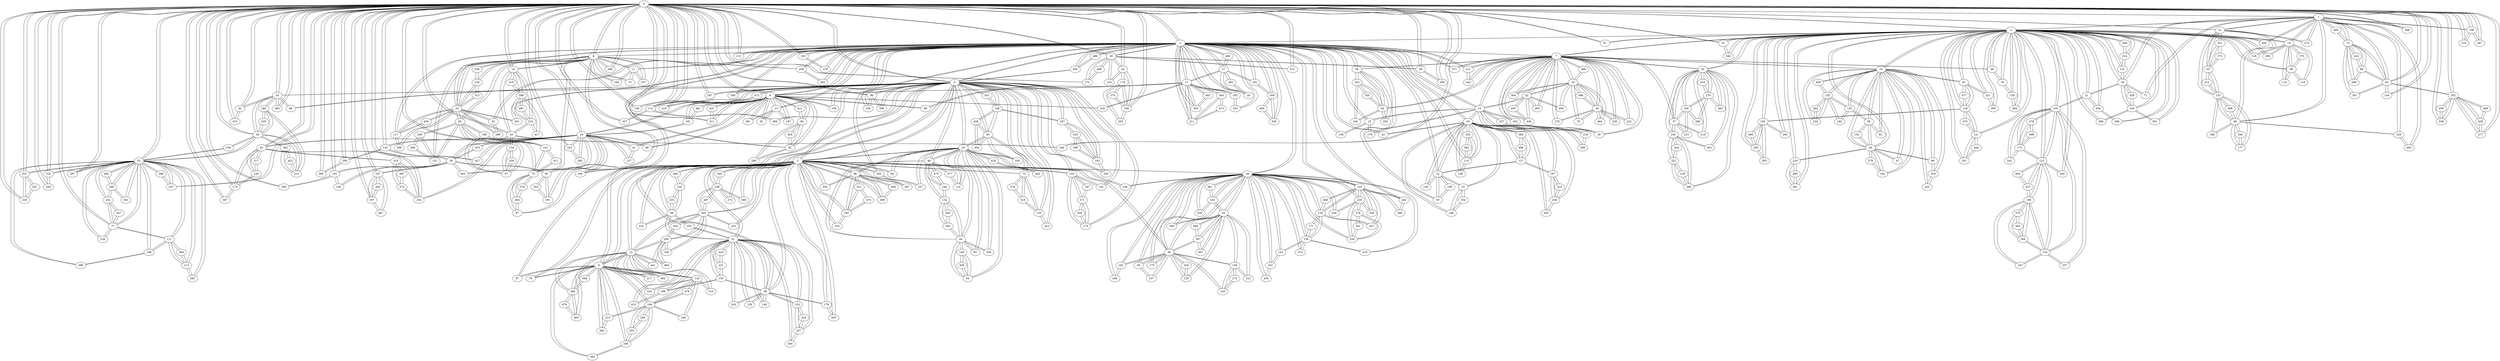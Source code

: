 graph G {
    "0" [label="0"];
    "1" [label="1"];
    "2" [label="2"];
    "3" [label="3"];
    "4" [label="4"];
    "5" [label="5"];
    "6" [label="6"];
    "7" [label="7"];
    "8" [label="8"];
    "9" [label="9"];
    "10" [label="10"];
    "11" [label="11"];
    "12" [label="12"];
    "13" [label="13"];
    "14" [label="14"];
    "15" [label="15"];
    "16" [label="16"];
    "17" [label="17"];
    "18" [label="18"];
    "19" [label="19"];
    "20" [label="20"];
    "21" [label="21"];
    "22" [label="22"];
    "23" [label="23"];
    "24" [label="24"];
    "25" [label="25"];
    "26" [label="26"];
    "27" [label="27"];
    "28" [label="28"];
    "29" [label="29"];
    "30" [label="30"];
    "31" [label="31"];
    "32" [label="32"];
    "33" [label="33"];
    "34" [label="34"];
    "35" [label="35"];
    "36" [label="36"];
    "37" [label="37"];
    "38" [label="38"];
    "39" [label="39"];
    "40" [label="40"];
    "41" [label="41"];
    "42" [label="42"];
    "43" [label="43"];
    "44" [label="44"];
    "45" [label="45"];
    "46" [label="46"];
    "47" [label="47"];
    "48" [label="48"];
    "49" [label="49"];
    "50" [label="50"];
    "51" [label="51"];
    "52" [label="52"];
    "53" [label="53"];
    "54" [label="54"];
    "55" [label="55"];
    "56" [label="56"];
    "57" [label="57"];
    "58" [label="58"];
    "59" [label="59"];
    "60" [label="60"];
    "61" [label="61"];
    "62" [label="62"];
    "63" [label="63"];
    "64" [label="64"];
    "65" [label="65"];
    "66" [label="66"];
    "67" [label="67"];
    "68" [label="68"];
    "69" [label="69"];
    "70" [label="70"];
    "71" [label="71"];
    "72" [label="72"];
    "73" [label="73"];
    "74" [label="74"];
    "75" [label="75"];
    "76" [label="76"];
    "77" [label="77"];
    "78" [label="78"];
    "79" [label="79"];
    "80" [label="80"];
    "81" [label="81"];
    "82" [label="82"];
    "83" [label="83"];
    "84" [label="84"];
    "85" [label="85"];
    "86" [label="86"];
    "87" [label="87"];
    "88" [label="88"];
    "89" [label="89"];
    "90" [label="90"];
    "91" [label="91"];
    "92" [label="92"];
    "93" [label="93"];
    "94" [label="94"];
    "95" [label="95"];
    "96" [label="96"];
    "97" [label="97"];
    "98" [label="98"];
    "99" [label="99"];
    "100" [label="100"];
    "101" [label="101"];
    "102" [label="102"];
    "103" [label="103"];
    "104" [label="104"];
    "105" [label="105"];
    "106" [label="106"];
    "107" [label="107"];
    "108" [label="108"];
    "109" [label="109"];
    "110" [label="110"];
    "111" [label="111"];
    "112" [label="112"];
    "113" [label="113"];
    "114" [label="114"];
    "115" [label="115"];
    "116" [label="116"];
    "117" [label="117"];
    "118" [label="118"];
    "119" [label="119"];
    "120" [label="120"];
    "121" [label="121"];
    "122" [label="122"];
    "123" [label="123"];
    "124" [label="124"];
    "125" [label="125"];
    "126" [label="126"];
    "127" [label="127"];
    "128" [label="128"];
    "129" [label="129"];
    "130" [label="130"];
    "131" [label="131"];
    "132" [label="132"];
    "133" [label="133"];
    "134" [label="134"];
    "135" [label="135"];
    "136" [label="136"];
    "137" [label="137"];
    "138" [label="138"];
    "139" [label="139"];
    "140" [label="140"];
    "141" [label="141"];
    "142" [label="142"];
    "143" [label="143"];
    "144" [label="144"];
    "145" [label="145"];
    "146" [label="146"];
    "147" [label="147"];
    "148" [label="148"];
    "149" [label="149"];
    "150" [label="150"];
    "151" [label="151"];
    "152" [label="152"];
    "153" [label="153"];
    "154" [label="154"];
    "155" [label="155"];
    "156" [label="156"];
    "157" [label="157"];
    "158" [label="158"];
    "159" [label="159"];
    "160" [label="160"];
    "161" [label="161"];
    "162" [label="162"];
    "163" [label="163"];
    "164" [label="164"];
    "165" [label="165"];
    "166" [label="166"];
    "167" [label="167"];
    "168" [label="168"];
    "169" [label="169"];
    "170" [label="170"];
    "171" [label="171"];
    "172" [label="172"];
    "173" [label="173"];
    "174" [label="174"];
    "175" [label="175"];
    "176" [label="176"];
    "177" [label="177"];
    "178" [label="178"];
    "179" [label="179"];
    "180" [label="180"];
    "181" [label="181"];
    "182" [label="182"];
    "183" [label="183"];
    "184" [label="184"];
    "185" [label="185"];
    "186" [label="186"];
    "187" [label="187"];
    "188" [label="188"];
    "189" [label="189"];
    "190" [label="190"];
    "191" [label="191"];
    "192" [label="192"];
    "193" [label="193"];
    "194" [label="194"];
    "195" [label="195"];
    "196" [label="196"];
    "197" [label="197"];
    "198" [label="198"];
    "199" [label="199"];
    "200" [label="200"];
    "201" [label="201"];
    "202" [label="202"];
    "203" [label="203"];
    "204" [label="204"];
    "205" [label="205"];
    "206" [label="206"];
    "207" [label="207"];
    "208" [label="208"];
    "209" [label="209"];
    "210" [label="210"];
    "211" [label="211"];
    "212" [label="212"];
    "213" [label="213"];
    "214" [label="214"];
    "215" [label="215"];
    "216" [label="216"];
    "217" [label="217"];
    "218" [label="218"];
    "219" [label="219"];
    "220" [label="220"];
    "221" [label="221"];
    "222" [label="222"];
    "223" [label="223"];
    "224" [label="224"];
    "225" [label="225"];
    "226" [label="226"];
    "227" [label="227"];
    "228" [label="228"];
    "229" [label="229"];
    "230" [label="230"];
    "231" [label="231"];
    "232" [label="232"];
    "233" [label="233"];
    "234" [label="234"];
    "235" [label="235"];
    "236" [label="236"];
    "237" [label="237"];
    "238" [label="238"];
    "239" [label="239"];
    "240" [label="240"];
    "241" [label="241"];
    "242" [label="242"];
    "243" [label="243"];
    "244" [label="244"];
    "245" [label="245"];
    "246" [label="246"];
    "247" [label="247"];
    "248" [label="248"];
    "249" [label="249"];
    "250" [label="250"];
    "251" [label="251"];
    "252" [label="252"];
    "253" [label="253"];
    "254" [label="254"];
    "255" [label="255"];
    "256" [label="256"];
    "257" [label="257"];
    "258" [label="258"];
    "259" [label="259"];
    "260" [label="260"];
    "261" [label="261"];
    "262" [label="262"];
    "263" [label="263"];
    "264" [label="264"];
    "265" [label="265"];
    "266" [label="266"];
    "267" [label="267"];
    "268" [label="268"];
    "269" [label="269"];
    "270" [label="270"];
    "271" [label="271"];
    "272" [label="272"];
    "273" [label="273"];
    "274" [label="274"];
    "275" [label="275"];
    "276" [label="276"];
    "277" [label="277"];
    "278" [label="278"];
    "279" [label="279"];
    "280" [label="280"];
    "281" [label="281"];
    "282" [label="282"];
    "283" [label="283"];
    "284" [label="284"];
    "285" [label="285"];
    "286" [label="286"];
    "287" [label="287"];
    "288" [label="288"];
    "289" [label="289"];
    "290" [label="290"];
    "291" [label="291"];
    "292" [label="292"];
    "293" [label="293"];
    "294" [label="294"];
    "295" [label="295"];
    "296" [label="296"];
    "297" [label="297"];
    "298" [label="298"];
    "299" [label="299"];
    "300" [label="300"];
    "301" [label="301"];
    "302" [label="302"];
    "303" [label="303"];
    "304" [label="304"];
    "305" [label="305"];
    "306" [label="306"];
    "307" [label="307"];
    "308" [label="308"];
    "309" [label="309"];
    "310" [label="310"];
    "311" [label="311"];
    "312" [label="312"];
    "313" [label="313"];
    "314" [label="314"];
    "315" [label="315"];
    "316" [label="316"];
    "317" [label="317"];
    "318" [label="318"];
    "319" [label="319"];
    "320" [label="320"];
    "321" [label="321"];
    "322" [label="322"];
    "323" [label="323"];
    "324" [label="324"];
    "325" [label="325"];
    "326" [label="326"];
    "327" [label="327"];
    "328" [label="328"];
    "329" [label="329"];
    "330" [label="330"];
    "331" [label="331"];
    "332" [label="332"];
    "333" [label="333"];
    "334" [label="334"];
    "335" [label="335"];
    "336" [label="336"];
    "337" [label="337"];
    "338" [label="338"];
    "339" [label="339"];
    "340" [label="340"];
    "341" [label="341"];
    "342" [label="342"];
    "343" [label="343"];
    "344" [label="344"];
    "345" [label="345"];
    "346" [label="346"];
    "347" [label="347"];
    "348" [label="348"];
    "349" [label="349"];
    "350" [label="350"];
    "351" [label="351"];
    "352" [label="352"];
    "353" [label="353"];
    "354" [label="354"];
    "355" [label="355"];
    "356" [label="356"];
    "357" [label="357"];
    "358" [label="358"];
    "359" [label="359"];
    "360" [label="360"];
    "361" [label="361"];
    "362" [label="362"];
    "363" [label="363"];
    "364" [label="364"];
    "365" [label="365"];
    "366" [label="366"];
    "367" [label="367"];
    "368" [label="368"];
    "369" [label="369"];
    "370" [label="370"];
    "371" [label="371"];
    "372" [label="372"];
    "373" [label="373"];
    "374" [label="374"];
    "375" [label="375"];
    "376" [label="376"];
    "377" [label="377"];
    "378" [label="378"];
    "379" [label="379"];
    "380" [label="380"];
    "381" [label="381"];
    "382" [label="382"];
    "383" [label="383"];
    "384" [label="384"];
    "385" [label="385"];
    "386" [label="386"];
    "387" [label="387"];
    "388" [label="388"];
    "389" [label="389"];
    "390" [label="390"];
    "391" [label="391"];
    "392" [label="392"];
    "393" [label="393"];
    "394" [label="394"];
    "395" [label="395"];
    "396" [label="396"];
    "397" [label="397"];
    "398" [label="398"];
    "399" [label="399"];
    "400" [label="400"];
    "401" [label="401"];
    "402" [label="402"];
    "403" [label="403"];
    "404" [label="404"];
    "405" [label="405"];
    "406" [label="406"];
    "407" [label="407"];
    "408" [label="408"];
    "409" [label="409"];
    "410" [label="410"];
    "411" [label="411"];
    "412" [label="412"];
    "413" [label="413"];
    "414" [label="414"];
    "415" [label="415"];
    "416" [label="416"];
    "417" [label="417"];
    "418" [label="418"];
    "419" [label="419"];
    "420" [label="420"];
    "421" [label="421"];
    "422" [label="422"];
    "423" [label="423"];
    "424" [label="424"];
    "425" [label="425"];
    "426" [label="426"];
    "427" [label="427"];
    "428" [label="428"];
    "429" [label="429"];
    "430" [label="430"];
    "431" [label="431"];
    "432" [label="432"];
    "433" [label="433"];
    "434" [label="434"];
    "435" [label="435"];
    "436" [label="436"];
    "437" [label="437"];
    "438" [label="438"];
    "439" [label="439"];
    "440" [label="440"];
    "441" [label="441"];
    "442" [label="442"];
    "443" [label="443"];
    "444" [label="444"];
    "445" [label="445"];
    "446" [label="446"];
    "447" [label="447"];
    "448" [label="448"];
    "449" [label="449"];
    "450" [label="450"];
    "451" [label="451"];
    "452" [label="452"];
    "453" [label="453"];
    "454" [label="454"];
    "455" [label="455"];
    "456" [label="456"];
    "457" [label="457"];
    "458" [label="458"];
    "459" [label="459"];
    "460" [label="460"];
    "461" [label="461"];
    "462" [label="462"];
    "463" [label="463"];
    "464" [label="464"];
    "465" [label="465"];
    "466" [label="466"];
    "467" [label="467"];
    "468" [label="468"];
    "469" [label="469"];
    "470" [label="470"];
    "471" [label="471"];
    "472" [label="472"];
    "473" [label="473"];
    "474" [label="474"];
    "475" [label="475"];
    "476" [label="476"];
    "477" [label="477"];
    "478" [label="478"];
    "479" [label="479"];
    "480" [label="480"];
    "481" [label="481"];
    "482" [label="482"];
    "483" [label="483"];
    "484" [label="484"];
    "485" [label="485"];
    "486" [label="486"];
    "487" [label="487"];
    "488" [label="488"];
    "489" [label="489"];
    "490" [label="490"];
    "491" [label="491"];
    "492" [label="492"];
    "493" [label="493"];
    "494" [label="494"];
    "495" [label="495"];
    "496" [label="496"];
    "497" [label="497"];
    "498" [label="498"];
    "499" [label="499"];
    "0" -- "1";
    "1" -- "0";
    "1" -- "2";
    "2" -- "1";
    "2" -- "0";
    "0" -- "2";
    "3" -- "0";
    "0" -- "3";
    "3" -- "2";
    "2" -- "3";
    "4" -- "3";
    "3" -- "4";
    "4" -- "0";
    "0" -- "4";
    "5" -- "4";
    "4" -- "5";
    "5" -- "3";
    "3" -- "5";
    "6" -- "0";
    "0" -- "6";
    "6" -- "3";
    "3" -- "6";
    "7" -- "3";
    "3" -- "7";
    "7" -- "2";
    "2" -- "7";
    "8" -- "0";
    "0" -- "8";
    "8" -- "3";
    "3" -- "8";
    "9" -- "4";
    "4" -- "9";
    "9" -- "5";
    "5" -- "9";
    "10" -- "7";
    "7" -- "10";
    "10" -- "3";
    "3" -- "10";
    "11" -- "8";
    "8" -- "11";
    "11" -- "3";
    "3" -- "11";
    "12" -- "5";
    "5" -- "12";
    "12" -- "9";
    "9" -- "12";
    "13" -- "3";
    "3" -- "13";
    "13" -- "6";
    "6" -- "13";
    "14" -- "8";
    "8" -- "14";
    "14" -- "0";
    "0" -- "14";
    "15" -- "10";
    "10" -- "15";
    "15" -- "3";
    "3" -- "15";
    "16" -- "10";
    "10" -- "16";
    "16" -- "3";
    "3" -- "16";
    "17" -- "6";
    "6" -- "17";
    "17" -- "3";
    "3" -- "17";
    "18" -- "1";
    "1" -- "18";
    "18" -- "2";
    "2" -- "18";
    "19" -- "7";
    "7" -- "19";
    "19" -- "2";
    "2" -- "19";
    "20" -- "4";
    "4" -- "20";
    "20" -- "5";
    "5" -- "20";
    "21" -- "2";
    "2" -- "21";
    "21" -- "18";
    "18" -- "21";
    "22" -- "3";
    "3" -- "22";
    "22" -- "16";
    "16" -- "22";
    "23" -- "8";
    "8" -- "23";
    "23" -- "3";
    "3" -- "23";
    "24" -- "6";
    "6" -- "24";
    "24" -- "0";
    "0" -- "24";
    "25" -- "16";
    "16" -- "25";
    "25" -- "22";
    "22" -- "25";
    "26" -- "2";
    "2" -- "26";
    "26" -- "19";
    "19" -- "26";
    "27" -- "3";
    "3" -- "27";
    "27" -- "17";
    "17" -- "27";
    "28" -- "3";
    "3" -- "28";
    "28" -- "5";
    "5" -- "28";
    "29" -- "27";
    "27" -- "29";
    "29" -- "3";
    "3" -- "29";
    "30" -- "0";
    "0" -- "30";
    "30" -- "3";
    "3" -- "30";
    "31" -- "0";
    "0" -- "31";
    "31" -- "1";
    "1" -- "31";
    "32" -- "10";
    "10" -- "32";
    "32" -- "7";
    "7" -- "32";
    "33" -- "7";
    "7" -- "33";
    "33" -- "32";
    "32" -- "33";
    "34" -- "0";
    "0" -- "34";
    "34" -- "4";
    "4" -- "34";
    "35" -- "2";
    "2" -- "35";
    "35" -- "7";
    "7" -- "35";
    "36" -- "0";
    "0" -- "36";
    "36" -- "24";
    "24" -- "36";
    "37" -- "7";
    "7" -- "37";
    "37" -- "35";
    "35" -- "37";
    "38" -- "5";
    "5" -- "38";
    "38" -- "4";
    "4" -- "38";
    "39" -- "7";
    "7" -- "39";
    "39" -- "10";
    "10" -- "39";
    "40" -- "0";
    "0" -- "40";
    "40" -- "34";
    "34" -- "40";
    "41" -- "6";
    "6" -- "41";
    "41" -- "24";
    "24" -- "41";
    "42" -- "16";
    "16" -- "42";
    "42" -- "3";
    "3" -- "42";
    "43" -- "14";
    "14" -- "43";
    "43" -- "0";
    "0" -- "43";
    "44" -- "30";
    "30" -- "44";
    "44" -- "0";
    "0" -- "44";
    "45" -- "33";
    "33" -- "45";
    "45" -- "7";
    "7" -- "45";
    "46" -- "4";
    "4" -- "46";
    "46" -- "20";
    "20" -- "46";
    "47" -- "19";
    "19" -- "47";
    "47" -- "26";
    "26" -- "47";
    "48" -- "28";
    "28" -- "48";
    "48" -- "5";
    "5" -- "48";
    "49" -- "2";
    "2" -- "49";
    "49" -- "7";
    "7" -- "49";
    "50" -- "3";
    "3" -- "50";
    "50" -- "22";
    "22" -- "50";
    "51" -- "2";
    "2" -- "51";
    "51" -- "0";
    "0" -- "51";
    "52" -- "3";
    "3" -- "52";
    "52" -- "23";
    "23" -- "52";
    "53" -- "40";
    "40" -- "53";
    "53" -- "0";
    "0" -- "53";
    "54" -- "48";
    "48" -- "54";
    "54" -- "28";
    "28" -- "54";
    "55" -- "48";
    "48" -- "55";
    "55" -- "28";
    "28" -- "55";
    "56" -- "19";
    "19" -- "56";
    "56" -- "26";
    "26" -- "56";
    "57" -- "0";
    "0" -- "57";
    "57" -- "43";
    "43" -- "57";
    "58" -- "7";
    "7" -- "58";
    "58" -- "3";
    "3" -- "58";
    "59" -- "0";
    "0" -- "59";
    "59" -- "30";
    "30" -- "59";
    "60" -- "20";
    "20" -- "60";
    "60" -- "46";
    "46" -- "60";
    "61" -- "38";
    "38" -- "61";
    "61" -- "5";
    "5" -- "61";
    "62" -- "13";
    "13" -- "62";
    "62" -- "6";
    "6" -- "62";
    "63" -- "0";
    "0" -- "63";
    "63" -- "1";
    "1" -- "63";
    "64" -- "60";
    "60" -- "64";
    "64" -- "20";
    "20" -- "64";
    "65" -- "8";
    "8" -- "65";
    "65" -- "23";
    "23" -- "65";
    "66" -- "20";
    "20" -- "66";
    "66" -- "5";
    "5" -- "66";
    "67" -- "2";
    "2" -- "67";
    "67" -- "0";
    "0" -- "67";
    "68" -- "1";
    "1" -- "68";
    "68" -- "31";
    "31" -- "68";
    "69" -- "5";
    "5" -- "69";
    "69" -- "61";
    "61" -- "69";
    "70" -- "8";
    "8" -- "70";
    "70" -- "65";
    "65" -- "70";
    "71" -- "18";
    "18" -- "71";
    "71" -- "1";
    "1" -- "71";
    "72" -- "4";
    "4" -- "72";
    "72" -- "5";
    "5" -- "72";
    "73" -- "11";
    "11" -- "73";
    "73" -- "8";
    "8" -- "73";
    "74" -- "2";
    "2" -- "74";
    "74" -- "1";
    "1" -- "74";
    "75" -- "63";
    "63" -- "75";
    "75" -- "1";
    "1" -- "75";
    "76" -- "49";
    "49" -- "76";
    "76" -- "2";
    "2" -- "76";
    "77" -- "0";
    "0" -- "77";
    "77" -- "53";
    "53" -- "77";
    "78" -- "5";
    "5" -- "78";
    "78" -- "9";
    "9" -- "78";
    "79" -- "33";
    "33" -- "79";
    "79" -- "45";
    "45" -- "79";
    "80" -- "17";
    "17" -- "80";
    "80" -- "6";
    "6" -- "80";
    "81" -- "0";
    "0" -- "81";
    "81" -- "24";
    "24" -- "81";
    "82" -- "6";
    "6" -- "82";
    "82" -- "0";
    "0" -- "82";
    "83" -- "20";
    "20" -- "83";
    "83" -- "60";
    "60" -- "83";
    "84" -- "58";
    "58" -- "84";
    "84" -- "7";
    "7" -- "84";
    "85" -- "20";
    "20" -- "85";
    "85" -- "4";
    "4" -- "85";
    "86" -- "26";
    "26" -- "86";
    "86" -- "19";
    "19" -- "86";
    "87" -- "9";
    "9" -- "87";
    "87" -- "4";
    "4" -- "87";
    "88" -- "74";
    "74" -- "88";
    "88" -- "2";
    "2" -- "88";
    "89" -- "4";
    "4" -- "89";
    "89" -- "34";
    "34" -- "89";
    "90" -- "4";
    "4" -- "90";
    "90" -- "0";
    "0" -- "90";
    "91" -- "2";
    "2" -- "91";
    "91" -- "19";
    "19" -- "91";
    "92" -- "34";
    "34" -- "92";
    "92" -- "0";
    "0" -- "92";
    "93" -- "56";
    "56" -- "93";
    "93" -- "19";
    "19" -- "93";
    "94" -- "82";
    "82" -- "94";
    "94" -- "6";
    "6" -- "94";
    "95" -- "36";
    "36" -- "95";
    "95" -- "24";
    "24" -- "95";
    "96" -- "20";
    "20" -- "96";
    "96" -- "5";
    "5" -- "96";
    "97" -- "8";
    "8" -- "97";
    "97" -- "70";
    "70" -- "97";
    "98" -- "75";
    "75" -- "98";
    "98" -- "63";
    "63" -- "98";
    "99" -- "24";
    "24" -- "99";
    "99" -- "6";
    "6" -- "99";
    "100" -- "5";
    "5" -- "100";
    "100" -- "69";
    "69" -- "100";
    "101" -- "36";
    "36" -- "101";
    "101" -- "0";
    "0" -- "101";
    "102" -- "26";
    "26" -- "102";
    "102" -- "56";
    "56" -- "102";
    "103" -- "5";
    "5" -- "103";
    "103" -- "4";
    "4" -- "103";
    "104" -- "36";
    "36" -- "104";
    "104" -- "101";
    "101" -- "104";
    "105" -- "2";
    "2" -- "105";
    "105" -- "21";
    "21" -- "105";
    "106" -- "28";
    "28" -- "106";
    "106" -- "5";
    "5" -- "106";
    "107" -- "48";
    "48" -- "107";
    "107" -- "55";
    "55" -- "107";
    "108" -- "6";
    "6" -- "108";
    "108" -- "3";
    "3" -- "108";
    "109" -- "4";
    "4" -- "109";
    "109" -- "90";
    "90" -- "109";
    "110" -- "16";
    "16" -- "110";
    "110" -- "3";
    "3" -- "110";
    "111" -- "53";
    "53" -- "111";
    "111" -- "77";
    "77" -- "111";
    "112" -- "0";
    "0" -- "112";
    "112" -- "4";
    "4" -- "112";
    "113" -- "53";
    "53" -- "113";
    "113" -- "111";
    "111" -- "113";
    "114" -- "74";
    "74" -- "114";
    "114" -- "88";
    "88" -- "114";
    "115" -- "0";
    "0" -- "115";
    "115" -- "3";
    "3" -- "115";
    "116" -- "46";
    "46" -- "116";
    "116" -- "20";
    "20" -- "116";
    "117" -- "3";
    "3" -- "117";
    "117" -- "23";
    "23" -- "117";
    "118" -- "91";
    "91" -- "118";
    "118" -- "2";
    "2" -- "118";
    "119" -- "74";
    "74" -- "119";
    "119" -- "88";
    "88" -- "119";
    "120" -- "8";
    "8" -- "120";
    "120" -- "23";
    "23" -- "120";
    "121" -- "2";
    "2" -- "121";
    "121" -- "118";
    "118" -- "121";
    "122" -- "2";
    "2" -- "122";
    "122" -- "105";
    "105" -- "122";
    "123" -- "3";
    "3" -- "123";
    "123" -- "28";
    "28" -- "123";
    "124" -- "44";
    "44" -- "124";
    "124" -- "30";
    "30" -- "124";
    "125" -- "12";
    "12" -- "125";
    "125" -- "9";
    "9" -- "125";
    "126" -- "28";
    "28" -- "126";
    "126" -- "123";
    "123" -- "126";
    "127" -- "16";
    "16" -- "127";
    "127" -- "22";
    "22" -- "127";
    "128" -- "61";
    "61" -- "128";
    "128" -- "38";
    "38" -- "128";
    "129" -- "54";
    "54" -- "129";
    "129" -- "48";
    "48" -- "129";
    "130" -- "72";
    "72" -- "130";
    "130" -- "4";
    "4" -- "130";
    "131" -- "18";
    "18" -- "131";
    "131" -- "2";
    "2" -- "131";
    "132" -- "19";
    "19" -- "132";
    "132" -- "56";
    "56" -- "132";
    "133" -- "31";
    "31" -- "133";
    "133" -- "68";
    "68" -- "133";
    "134" -- "46";
    "46" -- "134";
    "134" -- "60";
    "60" -- "134";
    "135" -- "19";
    "19" -- "135";
    "135" -- "132";
    "132" -- "135";
    "136" -- "126";
    "126" -- "136";
    "136" -- "28";
    "28" -- "136";
    "137" -- "24";
    "24" -- "137";
    "137" -- "41";
    "41" -- "137";
    "138" -- "15";
    "15" -- "138";
    "138" -- "3";
    "3" -- "138";
    "139" -- "48";
    "48" -- "139";
    "139" -- "54";
    "54" -- "139";
    "140" -- "60";
    "60" -- "140";
    "140" -- "64";
    "64" -- "140";
    "141" -- "24";
    "24" -- "141";
    "141" -- "0";
    "0" -- "141";
    "142" -- "4";
    "4" -- "142";
    "142" -- "103";
    "103" -- "142";
    "143" -- "136";
    "136" -- "143";
    "143" -- "28";
    "28" -- "143";
    "144" -- "0";
    "0" -- "144";
    "144" -- "63";
    "63" -- "144";
    "145" -- "139";
    "139" -- "145";
    "145" -- "48";
    "48" -- "145";
    "146" -- "85";
    "85" -- "146";
    "146" -- "4";
    "4" -- "146";
    "147" -- "31";
    "31" -- "147";
    "147" -- "133";
    "133" -- "147";
    "148" -- "61";
    "61" -- "148";
    "148" -- "38";
    "38" -- "148";
    "149" -- "22";
    "22" -- "149";
    "149" -- "16";
    "16" -- "149";
    "150" -- "37";
    "37" -- "150";
    "150" -- "35";
    "35" -- "150";
    "151" -- "8";
    "8" -- "151";
    "151" -- "65";
    "65" -- "151";
    "152" -- "122";
    "122" -- "152";
    "152" -- "105";
    "105" -- "152";
    "153" -- "38";
    "38" -- "153";
    "153" -- "61";
    "61" -- "153";
    "154" -- "57";
    "57" -- "154";
    "154" -- "43";
    "43" -- "154";
    "155" -- "61";
    "61" -- "155";
    "155" -- "38";
    "38" -- "155";
    "156" -- "0";
    "0" -- "156";
    "156" -- "6";
    "6" -- "156";
    "157" -- "8";
    "8" -- "157";
    "157" -- "11";
    "11" -- "157";
    "158" -- "16";
    "16" -- "158";
    "158" -- "110";
    "110" -- "158";
    "159" -- "2";
    "2" -- "159";
    "159" -- "76";
    "76" -- "159";
    "160" -- "43";
    "43" -- "160";
    "160" -- "0";
    "0" -- "160";
    "161" -- "70";
    "70" -- "161";
    "161" -- "65";
    "65" -- "161";
    "162" -- "48";
    "48" -- "162";
    "162" -- "28";
    "28" -- "162";
    "163" -- "9";
    "9" -- "163";
    "163" -- "125";
    "125" -- "163";
    "164" -- "11";
    "11" -- "164";
    "164" -- "8";
    "8" -- "164";
    "165" -- "118";
    "118" -- "165";
    "165" -- "2";
    "2" -- "165";
    "166" -- "125";
    "125" -- "166";
    "166" -- "9";
    "9" -- "166";
    "167" -- "146";
    "146" -- "167";
    "167" -- "4";
    "4" -- "167";
    "168" -- "111";
    "111" -- "168";
    "168" -- "53";
    "53" -- "168";
    "169" -- "0";
    "0" -- "169";
    "169" -- "44";
    "44" -- "169";
    "170" -- "4";
    "4" -- "170";
    "170" -- "103";
    "103" -- "170";
    "171" -- "126";
    "126" -- "171";
    "171" -- "136";
    "136" -- "171";
    "172" -- "0";
    "0" -- "172";
    "172" -- "30";
    "30" -- "172";
    "173" -- "105";
    "105" -- "173";
    "173" -- "122";
    "122" -- "173";
    "174" -- "0";
    "0" -- "174";
    "174" -- "81";
    "81" -- "174";
    "175" -- "28";
    "28" -- "175";
    "175" -- "48";
    "48" -- "175";
    "176" -- "169";
    "169" -- "176";
    "176" -- "44";
    "44" -- "176";
    "177" -- "133";
    "133" -- "177";
    "177" -- "68";
    "68" -- "177";
    "178" -- "5";
    "5" -- "178";
    "178" -- "38";
    "38" -- "178";
    "179" -- "10";
    "10" -- "179";
    "179" -- "15";
    "15" -- "179";
    "180" -- "40";
    "40" -- "180";
    "180" -- "34";
    "34" -- "180";
    "181" -- "6";
    "6" -- "181";
    "181" -- "24";
    "24" -- "181";
    "182" -- "26";
    "26" -- "182";
    "182" -- "19";
    "19" -- "182";
    "183" -- "3";
    "3" -- "183";
    "183" -- "0";
    "0" -- "183";
    "184" -- "35";
    "35" -- "184";
    "184" -- "37";
    "37" -- "184";
    "185" -- "5";
    "5" -- "185";
    "185" -- "3";
    "3" -- "185";
    "186" -- "122";
    "122" -- "186";
    "186" -- "152";
    "152" -- "186";
    "187" -- "6";
    "6" -- "187";
    "187" -- "13";
    "13" -- "187";
    "188" -- "133";
    "133" -- "188";
    "188" -- "68";
    "68" -- "188";
    "189" -- "161";
    "161" -- "189";
    "189" -- "65";
    "65" -- "189";
    "190" -- "1";
    "1" -- "190";
    "190" -- "0";
    "0" -- "190";
    "191" -- "167";
    "167" -- "191";
    "191" -- "4";
    "4" -- "191";
    "192" -- "27";
    "27" -- "192";
    "192" -- "3";
    "3" -- "192";
    "193" -- "17";
    "17" -- "193";
    "193" -- "3";
    "3" -- "193";
    "194" -- "166";
    "166" -- "194";
    "194" -- "125";
    "125" -- "194";
    "195" -- "96";
    "96" -- "195";
    "195" -- "5";
    "5" -- "195";
    "196" -- "25";
    "25" -- "196";
    "196" -- "16";
    "16" -- "196";
    "197" -- "16";
    "16" -- "197";
    "197" -- "127";
    "127" -- "197";
    "198" -- "155";
    "155" -- "198";
    "198" -- "61";
    "61" -- "198";
    "199" -- "22";
    "22" -- "199";
    "199" -- "50";
    "50" -- "199";
    "200" -- "9";
    "9" -- "200";
    "200" -- "166";
    "166" -- "200";
    "201" -- "53";
    "53" -- "201";
    "201" -- "0";
    "0" -- "201";
    "202" -- "63";
    "63" -- "202";
    "202" -- "0";
    "0" -- "202";
    "203" -- "12";
    "12" -- "203";
    "203" -- "5";
    "5" -- "203";
    "204" -- "2";
    "2" -- "204";
    "204" -- "21";
    "21" -- "204";
    "205" -- "176";
    "176" -- "205";
    "205" -- "169";
    "169" -- "205";
    "206" -- "203";
    "203" -- "206";
    "206" -- "12";
    "12" -- "206";
    "207" -- "61";
    "61" -- "207";
    "207" -- "153";
    "153" -- "207";
    "208" -- "59";
    "59" -- "208";
    "208" -- "0";
    "0" -- "208";
    "209" -- "74";
    "74" -- "209";
    "209" -- "2";
    "2" -- "209";
    "210" -- "43";
    "43" -- "210";
    "210" -- "14";
    "14" -- "210";
    "211" -- "17";
    "17" -- "211";
    "211" -- "3";
    "3" -- "211";
    "212" -- "7";
    "7" -- "212";
    "212" -- "3";
    "3" -- "212";
    "213" -- "166";
    "166" -- "213";
    "213" -- "9";
    "9" -- "213";
    "214" -- "131";
    "131" -- "214";
    "214" -- "2";
    "2" -- "214";
    "215" -- "40";
    "40" -- "215";
    "215" -- "180";
    "180" -- "215";
    "216" -- "0";
    "0" -- "216";
    "216" -- "190";
    "190" -- "216";
    "217" -- "9";
    "9" -- "217";
    "217" -- "12";
    "12" -- "217";
    "218" -- "16";
    "16" -- "218";
    "218" -- "10";
    "10" -- "218";
    "219" -- "35";
    "35" -- "219";
    "219" -- "37";
    "37" -- "219";
    "220" -- "45";
    "45" -- "220";
    "220" -- "7";
    "7" -- "220";
    "221" -- "139";
    "139" -- "221";
    "221" -- "54";
    "54" -- "221";
    "222" -- "5";
    "5" -- "222";
    "222" -- "69";
    "69" -- "222";
    "223" -- "45";
    "45" -- "223";
    "223" -- "7";
    "7" -- "223";
    "224" -- "19";
    "19" -- "224";
    "224" -- "135";
    "135" -- "224";
    "225" -- "5";
    "5" -- "225";
    "225" -- "203";
    "203" -- "225";
    "226" -- "53";
    "53" -- "226";
    "226" -- "77";
    "77" -- "226";
    "227" -- "112";
    "112" -- "227";
    "227" -- "0";
    "0" -- "227";
    "228" -- "201";
    "201" -- "228";
    "228" -- "0";
    "0" -- "228";
    "229" -- "2";
    "2" -- "229";
    "229" -- "26";
    "26" -- "229";
    "230" -- "174";
    "174" -- "230";
    "230" -- "81";
    "81" -- "230";
    "231" -- "155";
    "155" -- "231";
    "231" -- "61";
    "61" -- "231";
    "232" -- "6";
    "6" -- "232";
    "232" -- "17";
    "17" -- "232";
    "233" -- "167";
    "167" -- "233";
    "233" -- "191";
    "191" -- "233";
    "234" -- "18";
    "18" -- "234";
    "234" -- "2";
    "2" -- "234";
    "235" -- "123";
    "123" -- "235";
    "235" -- "28";
    "28" -- "235";
    "236" -- "53";
    "53" -- "236";
    "236" -- "40";
    "40" -- "236";
    "237" -- "152";
    "152" -- "237";
    "237" -- "186";
    "186" -- "237";
    "238" -- "0";
    "0" -- "238";
    "238" -- "202";
    "202" -- "238";
    "239" -- "28";
    "28" -- "239";
    "239" -- "235";
    "235" -- "239";
    "240" -- "132";
    "132" -- "240";
    "240" -- "135";
    "135" -- "240";
    "241" -- "2";
    "2" -- "241";
    "241" -- "121";
    "121" -- "241";
    "242" -- "105";
    "105" -- "242";
    "242" -- "173";
    "173" -- "242";
    "243" -- "38";
    "38" -- "243";
    "243" -- "61";
    "61" -- "243";
    "244" -- "46";
    "46" -- "244";
    "244" -- "134";
    "134" -- "244";
    "245" -- "122";
    "122" -- "245";
    "245" -- "2";
    "2" -- "245";
    "246" -- "162";
    "162" -- "246";
    "246" -- "28";
    "28" -- "246";
    "247" -- "0";
    "0" -- "247";
    "247" -- "36";
    "36" -- "247";
    "248" -- "203";
    "203" -- "248";
    "248" -- "5";
    "5" -- "248";
    "249" -- "151";
    "151" -- "249";
    "249" -- "65";
    "65" -- "249";
    "250" -- "28";
    "28" -- "250";
    "250" -- "235";
    "235" -- "250";
    "251" -- "184";
    "184" -- "251";
    "251" -- "37";
    "37" -- "251";
    "252" -- "77";
    "77" -- "252";
    "252" -- "53";
    "53" -- "252";
    "253" -- "3";
    "3" -- "253";
    "253" -- "193";
    "193" -- "253";
    "254" -- "81";
    "81" -- "254";
    "254" -- "24";
    "24" -- "254";
    "255" -- "166";
    "166" -- "255";
    "255" -- "200";
    "200" -- "255";
    "256" -- "16";
    "16" -- "256";
    "256" -- "197";
    "197" -- "256";
    "257" -- "20";
    "20" -- "257";
    "257" -- "96";
    "96" -- "257";
    "258" -- "3";
    "3" -- "258";
    "258" -- "8";
    "8" -- "258";
    "259" -- "101";
    "101" -- "259";
    "259" -- "0";
    "0" -- "259";
    "260" -- "0";
    "0" -- "260";
    "260" -- "141";
    "141" -- "260";
    "261" -- "3";
    "3" -- "261";
    "261" -- "23";
    "23" -- "261";
    "262" -- "123";
    "123" -- "262";
    "262" -- "3";
    "3" -- "262";
    "263" -- "32";
    "32" -- "263";
    "263" -- "7";
    "7" -- "263";
    "264" -- "70";
    "70" -- "264";
    "264" -- "97";
    "97" -- "264";
    "265" -- "3";
    "3" -- "265";
    "265" -- "258";
    "258" -- "265";
    "266" -- "151";
    "151" -- "266";
    "266" -- "249";
    "249" -- "266";
    "267" -- "0";
    "0" -- "267";
    "267" -- "4";
    "4" -- "267";
    "268" -- "35";
    "35" -- "268";
    "268" -- "150";
    "150" -- "268";
    "269" -- "14";
    "14" -- "269";
    "269" -- "210";
    "210" -- "269";
    "270" -- "35";
    "35" -- "270";
    "270" -- "184";
    "184" -- "270";
    "271" -- "103";
    "103" -- "271";
    "271" -- "170";
    "170" -- "271";
    "272" -- "5";
    "5" -- "272";
    "272" -- "248";
    "248" -- "272";
    "273" -- "1";
    "1" -- "273";
    "273" -- "31";
    "31" -- "273";
    "274" -- "139";
    "139" -- "274";
    "274" -- "145";
    "145" -- "274";
    "275" -- "176";
    "176" -- "275";
    "275" -- "169";
    "169" -- "275";
    "276" -- "183";
    "183" -- "276";
    "276" -- "3";
    "3" -- "276";
    "277" -- "0";
    "0" -- "277";
    "277" -- "202";
    "202" -- "277";
    "278" -- "235";
    "235" -- "278";
    "278" -- "250";
    "250" -- "278";
    "279" -- "182";
    "182" -- "279";
    "279" -- "26";
    "26" -- "279";
    "280" -- "82";
    "82" -- "280";
    "280" -- "94";
    "94" -- "280";
    "281" -- "228";
    "228" -- "281";
    "281" -- "201";
    "201" -- "281";
    "282" -- "224";
    "224" -- "282";
    "282" -- "135";
    "135" -- "282";
    "283" -- "53";
    "53" -- "283";
    "283" -- "113";
    "113" -- "283";
    "284" -- "159";
    "159" -- "284";
    "284" -- "2";
    "2" -- "284";
    "285" -- "255";
    "255" -- "285";
    "285" -- "166";
    "166" -- "285";
    "286" -- "184";
    "184" -- "286";
    "286" -- "270";
    "270" -- "286";
    "287" -- "190";
    "190" -- "287";
    "287" -- "0";
    "0" -- "287";
    "288" -- "5";
    "5" -- "288";
    "288" -- "248";
    "248" -- "288";
    "289" -- "52";
    "52" -- "289";
    "289" -- "23";
    "23" -- "289";
    "290" -- "252";
    "252" -- "290";
    "290" -- "53";
    "53" -- "290";
    "291" -- "95";
    "95" -- "291";
    "291" -- "24";
    "24" -- "291";
    "292" -- "84";
    "84" -- "292";
    "292" -- "58";
    "58" -- "292";
    "293" -- "165";
    "165" -- "293";
    "293" -- "2";
    "2" -- "293";
    "294" -- "186";
    "186" -- "294";
    "294" -- "152";
    "152" -- "294";
    "295" -- "165";
    "165" -- "295";
    "295" -- "2";
    "2" -- "295";
    "296" -- "0";
    "0" -- "296";
    "296" -- "8";
    "8" -- "296";
    "297" -- "53";
    "53" -- "297";
    "297" -- "0";
    "0" -- "297";
    "298" -- "5";
    "5" -- "298";
    "298" -- "96";
    "96" -- "298";
    "299" -- "75";
    "75" -- "299";
    "299" -- "98";
    "98" -- "299";
    "300" -- "64";
    "64" -- "300";
    "300" -- "140";
    "140" -- "300";
    "301" -- "63";
    "63" -- "301";
    "301" -- "75";
    "75" -- "301";
    "302" -- "290";
    "290" -- "302";
    "302" -- "53";
    "53" -- "302";
    "303" -- "96";
    "96" -- "303";
    "303" -- "5";
    "5" -- "303";
    "304" -- "16";
    "16" -- "304";
    "304" -- "256";
    "256" -- "304";
    "305" -- "3";
    "3" -- "305";
    "305" -- "17";
    "17" -- "305";
    "306" -- "204";
    "204" -- "306";
    "306" -- "2";
    "2" -- "306";
    "307" -- "0";
    "0" -- "307";
    "307" -- "247";
    "247" -- "307";
    "308" -- "218";
    "218" -- "308";
    "308" -- "16";
    "16" -- "308";
    "309" -- "3";
    "3" -- "309";
    "309" -- "192";
    "192" -- "309";
    "310" -- "81";
    "81" -- "310";
    "310" -- "254";
    "254" -- "310";
    "311" -- "6";
    "6" -- "311";
    "311" -- "0";
    "0" -- "311";
    "312" -- "133";
    "133" -- "312";
    "312" -- "147";
    "147" -- "312";
    "313" -- "120";
    "120" -- "313";
    "313" -- "23";
    "23" -- "313";
    "314" -- "256";
    "256" -- "314";
    "314" -- "197";
    "197" -- "314";
    "315" -- "12";
    "12" -- "315";
    "315" -- "125";
    "125" -- "315";
    "316" -- "2";
    "2" -- "316";
    "316" -- "74";
    "74" -- "316";
    "317" -- "81";
    "81" -- "317";
    "317" -- "230";
    "230" -- "317";
    "318" -- "72";
    "72" -- "318";
    "318" -- "130";
    "130" -- "318";
    "319" -- "14";
    "14" -- "319";
    "319" -- "269";
    "269" -- "319";
    "320" -- "19";
    "19" -- "320";
    "320" -- "86";
    "86" -- "320";
    "321" -- "91";
    "91" -- "321";
    "321" -- "2";
    "2" -- "321";
    "322" -- "150";
    "150" -- "322";
    "322" -- "268";
    "268" -- "322";
    "323" -- "0";
    "0" -- "323";
    "323" -- "24";
    "24" -- "323";
    "324" -- "207";
    "207" -- "324";
    "324" -- "153";
    "153" -- "324";
    "325" -- "100";
    "100" -- "325";
    "325" -- "69";
    "69" -- "325";
    "326" -- "268";
    "268" -- "326";
    "326" -- "322";
    "322" -- "326";
    "327" -- "39";
    "39" -- "327";
    "327" -- "10";
    "10" -- "327";
    "328" -- "3";
    "3" -- "328";
    "328" -- "309";
    "309" -- "328";
    "329" -- "68";
    "68" -- "329";
    "329" -- "1";
    "1" -- "329";
    "330" -- "3";
    "3" -- "330";
    "330" -- "5";
    "5" -- "330";
    "331" -- "143";
    "143" -- "331";
    "331" -- "28";
    "28" -- "331";
    "332" -- "53";
    "53" -- "332";
    "332" -- "0";
    "0" -- "332";
    "333" -- "110";
    "110" -- "333";
    "333" -- "16";
    "16" -- "333";
    "334" -- "48";
    "48" -- "334";
    "334" -- "129";
    "129" -- "334";
    "335" -- "5";
    "5" -- "335";
    "335" -- "195";
    "195" -- "335";
    "336" -- "206";
    "206" -- "336";
    "336" -- "203";
    "203" -- "336";
    "337" -- "105";
    "105" -- "337";
    "337" -- "152";
    "152" -- "337";
    "338" -- "123";
    "123" -- "338";
    "338" -- "235";
    "235" -- "338";
    "339" -- "20";
    "20" -- "339";
    "339" -- "60";
    "60" -- "339";
    "340" -- "3";
    "3" -- "340";
    "340" -- "4";
    "4" -- "340";
    "341" -- "278";
    "278" -- "341";
    "341" -- "250";
    "250" -- "341";
    "342" -- "84";
    "84" -- "342";
    "342" -- "58";
    "58" -- "342";
    "343" -- "215";
    "215" -- "343";
    "343" -- "40";
    "40" -- "343";
    "344" -- "177";
    "177" -- "344";
    "344" -- "68";
    "68" -- "344";
    "345" -- "84";
    "84" -- "345";
    "345" -- "342";
    "342" -- "345";
    "346" -- "2";
    "2" -- "346";
    "346" -- "51";
    "51" -- "346";
    "347" -- "271";
    "271" -- "347";
    "347" -- "103";
    "103" -- "347";
    "348" -- "24";
    "24" -- "348";
    "348" -- "323";
    "323" -- "348";
    "349" -- "28";
    "28" -- "349";
    "349" -- "54";
    "54" -- "349";
    "350" -- "4";
    "4" -- "350";
    "350" -- "191";
    "191" -- "350";
    "351" -- "147";
    "147" -- "351";
    "351" -- "31";
    "31" -- "351";
    "352" -- "61";
    "61" -- "352";
    "352" -- "69";
    "69" -- "352";
    "353" -- "95";
    "95" -- "353";
    "353" -- "291";
    "291" -- "353";
    "354" -- "25";
    "25" -- "354";
    "354" -- "196";
    "196" -- "354";
    "355" -- "84";
    "84" -- "355";
    "355" -- "342";
    "342" -- "355";
    "356" -- "120";
    "120" -- "356";
    "356" -- "8";
    "8" -- "356";
    "357" -- "53";
    "53" -- "357";
    "357" -- "0";
    "0" -- "357";
    "358" -- "154";
    "154" -- "358";
    "358" -- "57";
    "57" -- "358";
    "359" -- "20";
    "20" -- "359";
    "359" -- "85";
    "85" -- "359";
    "360" -- "127";
    "127" -- "360";
    "360" -- "16";
    "16" -- "360";
    "361" -- "2";
    "2" -- "361";
    "361" -- "229";
    "229" -- "361";
    "362" -- "134";
    "134" -- "362";
    "362" -- "60";
    "60" -- "362";
    "363" -- "270";
    "270" -- "363";
    "363" -- "35";
    "35" -- "363";
    "364" -- "7";
    "7" -- "364";
    "364" -- "33";
    "33" -- "364";
    "365" -- "0";
    "0" -- "365";
    "365" -- "34";
    "34" -- "365";
    "366" -- "234";
    "234" -- "366";
    "366" -- "2";
    "2" -- "366";
    "367" -- "185";
    "185" -- "367";
    "367" -- "5";
    "5" -- "367";
    "368" -- "112";
    "112" -- "368";
    "368" -- "4";
    "4" -- "368";
    "369" -- "117";
    "117" -- "369";
    "369" -- "23";
    "23" -- "369";
    "370" -- "7";
    "7" -- "370";
    "370" -- "45";
    "45" -- "370";
    "371" -- "3";
    "3" -- "371";
    "371" -- "7";
    "7" -- "371";
    "372" -- "28";
    "28" -- "372";
    "372" -- "136";
    "136" -- "372";
    "373" -- "147";
    "147" -- "373";
    "373" -- "351";
    "351" -- "373";
    "374" -- "310";
    "310" -- "374";
    "374" -- "254";
    "254" -- "374";
    "375" -- "74";
    "74" -- "375";
    "375" -- "88";
    "88" -- "375";
    "376" -- "72";
    "72" -- "376";
    "376" -- "318";
    "318" -- "376";
    "377" -- "116";
    "116" -- "377";
    "377" -- "46";
    "46" -- "377";
    "378" -- "294";
    "294" -- "378";
    "378" -- "186";
    "186" -- "378";
    "379" -- "264";
    "264" -- "379";
    "379" -- "70";
    "70" -- "379";
    "380" -- "213";
    "213" -- "380";
    "380" -- "9";
    "9" -- "380";
    "381" -- "6";
    "6" -- "381";
    "381" -- "13";
    "13" -- "381";
    "382" -- "200";
    "200" -- "382";
    "382" -- "9";
    "9" -- "382";
    "383" -- "27";
    "27" -- "383";
    "383" -- "29";
    "29" -- "383";
    "384" -- "111";
    "111" -- "384";
    "384" -- "113";
    "113" -- "384";
    "385" -- "0";
    "0" -- "385";
    "385" -- "260";
    "260" -- "385";
    "386" -- "262";
    "262" -- "386";
    "386" -- "123";
    "123" -- "386";
    "387" -- "174";
    "174" -- "387";
    "387" -- "0";
    "0" -- "387";
    "388" -- "357";
    "357" -- "388";
    "388" -- "53";
    "53" -- "388";
    "389" -- "168";
    "168" -- "389";
    "389" -- "53";
    "53" -- "389";
    "390" -- "90";
    "90" -- "390";
    "390" -- "4";
    "4" -- "390";
    "391" -- "2";
    "2" -- "391";
    "391" -- "234";
    "234" -- "391";
    "392" -- "333";
    "333" -- "392";
    "392" -- "110";
    "110" -- "392";
    "393" -- "295";
    "295" -- "393";
    "393" -- "165";
    "165" -- "393";
    "394" -- "207";
    "207" -- "394";
    "394" -- "61";
    "61" -- "394";
    "395" -- "321";
    "321" -- "395";
    "395" -- "2";
    "2" -- "395";
    "396" -- "9";
    "9" -- "396";
    "396" -- "12";
    "12" -- "396";
    "397" -- "54";
    "54" -- "397";
    "397" -- "48";
    "48" -- "397";
    "398" -- "1";
    "1" -- "398";
    "398" -- "0";
    "0" -- "398";
    "399" -- "233";
    "233" -- "399";
    "399" -- "191";
    "191" -- "399";
    "400" -- "328";
    "328" -- "400";
    "400" -- "309";
    "309" -- "400";
    "401" -- "35";
    "35" -- "401";
    "401" -- "150";
    "150" -- "401";
    "402" -- "20";
    "20" -- "402";
    "402" -- "85";
    "85" -- "402";
    "403" -- "2";
    "2" -- "403";
    "403" -- "1";
    "1" -- "403";
    "404" -- "17";
    "17" -- "404";
    "404" -- "211";
    "211" -- "404";
    "405" -- "378";
    "378" -- "405";
    "405" -- "294";
    "294" -- "405";
    "406" -- "32";
    "32" -- "406";
    "406" -- "33";
    "33" -- "406";
    "407" -- "54";
    "54" -- "407";
    "407" -- "397";
    "397" -- "407";
    "408" -- "68";
    "68" -- "408";
    "408" -- "133";
    "133" -- "408";
    "409" -- "96";
    "96" -- "409";
    "409" -- "298";
    "298" -- "409";
    "410" -- "6";
    "6" -- "410";
    "410" -- "0";
    "0" -- "410";
    "411" -- "161";
    "161" -- "411";
    "411" -- "70";
    "70" -- "411";
    "412" -- "94";
    "94" -- "412";
    "412" -- "6";
    "6" -- "412";
    "413" -- "211";
    "211" -- "413";
    "413" -- "404";
    "404" -- "413";
    "414" -- "75";
    "75" -- "414";
    "414" -- "98";
    "98" -- "414";
    "415" -- "61";
    "61" -- "415";
    "415" -- "198";
    "198" -- "415";
    "416" -- "270";
    "270" -- "416";
    "416" -- "35";
    "35" -- "416";
    "417" -- "269";
    "269" -- "417";
    "417" -- "210";
    "210" -- "417";
    "418" -- "402";
    "402" -- "418";
    "418" -- "20";
    "20" -- "418";
    "419" -- "28";
    "28" -- "419";
    "419" -- "136";
    "136" -- "419";
    "420" -- "320";
    "320" -- "420";
    "420" -- "19";
    "19" -- "420";
    "421" -- "96";
    "96" -- "421";
    "421" -- "195";
    "195" -- "421";
    "422" -- "343";
    "343" -- "422";
    "422" -- "215";
    "215" -- "422";
    "423" -- "4";
    "4" -- "423";
    "423" -- "130";
    "130" -- "423";
    "424" -- "150";
    "150" -- "424";
    "424" -- "322";
    "322" -- "424";
    "425" -- "178";
    "178" -- "425";
    "425" -- "5";
    "5" -- "425";
    "426" -- "170";
    "170" -- "426";
    "426" -- "271";
    "271" -- "426";
    "427" -- "141";
    "141" -- "427";
    "427" -- "24";
    "24" -- "427";
    "428" -- "277";
    "277" -- "428";
    "428" -- "202";
    "202" -- "428";
    "429" -- "85";
    "85" -- "429";
    "429" -- "146";
    "146" -- "429";
    "430" -- "331";
    "331" -- "430";
    "430" -- "28";
    "28" -- "430";
    "431" -- "6";
    "6" -- "431";
    "431" -- "311";
    "311" -- "431";
    "432" -- "54";
    "54" -- "432";
    "432" -- "28";
    "28" -- "432";
    "433" -- "61";
    "61" -- "433";
    "433" -- "231";
    "231" -- "433";
    "434" -- "206";
    "206" -- "434";
    "434" -- "203";
    "203" -- "434";
    "435" -- "40";
    "40" -- "435";
    "435" -- "180";
    "180" -- "435";
    "436" -- "23";
    "23" -- "436";
    "436" -- "117";
    "117" -- "436";
    "437" -- "186";
    "186" -- "437";
    "437" -- "122";
    "122" -- "437";
    "438" -- "18";
    "18" -- "438";
    "438" -- "234";
    "234" -- "438";
    "439" -- "432";
    "432" -- "439";
    "439" -- "28";
    "28" -- "439";
    "440" -- "134";
    "134" -- "440";
    "440" -- "362";
    "362" -- "440";
    "441" -- "12";
    "12" -- "441";
    "441" -- "206";
    "206" -- "441";
    "442" -- "212";
    "212" -- "442";
    "442" -- "7";
    "7" -- "442";
    "443" -- "24";
    "24" -- "443";
    "443" -- "36";
    "36" -- "443";
    "444" -- "241";
    "241" -- "444";
    "444" -- "121";
    "121" -- "444";
    "445" -- "5";
    "5" -- "445";
    "445" -- "248";
    "248" -- "445";
    "446" -- "32";
    "32" -- "446";
    "446" -- "7";
    "7" -- "446";
    "447" -- "77";
    "77" -- "447";
    "447" -- "252";
    "252" -- "447";
    "448" -- "9";
    "9" -- "448";
    "448" -- "396";
    "396" -- "448";
    "449" -- "214";
    "214" -- "449";
    "449" -- "2";
    "2" -- "449";
    "450" -- "446";
    "446" -- "450";
    "450" -- "32";
    "32" -- "450";
    "451" -- "146";
    "146" -- "451";
    "451" -- "4";
    "4" -- "451";
    "452" -- "7";
    "7" -- "452";
    "452" -- "10";
    "10" -- "452";
    "453" -- "36";
    "36" -- "453";
    "453" -- "24";
    "24" -- "453";
    "454" -- "85";
    "85" -- "454";
    "454" -- "429";
    "429" -- "454";
    "455" -- "3";
    "3" -- "455";
    "455" -- "4";
    "4" -- "455";
    "456" -- "202";
    "202" -- "456";
    "456" -- "238";
    "238" -- "456";
    "457" -- "123";
    "123" -- "457";
    "457" -- "126";
    "126" -- "457";
    "458" -- "135";
    "135" -- "458";
    "458" -- "19";
    "19" -- "458";
    "459" -- "94";
    "94" -- "459";
    "459" -- "82";
    "82" -- "459";
    "460" -- "3";
    "3" -- "460";
    "460" -- "27";
    "27" -- "460";
    "461" -- "181";
    "181" -- "461";
    "461" -- "6";
    "6" -- "461";
    "462" -- "12";
    "12" -- "462";
    "462" -- "9";
    "9" -- "462";
    "463" -- "12";
    "12" -- "463";
    "463" -- "396";
    "396" -- "463";
    "464" -- "33";
    "33" -- "464";
    "464" -- "45";
    "45" -- "464";
    "465" -- "329";
    "329" -- "465";
    "465" -- "1";
    "1" -- "465";
    "466" -- "126";
    "126" -- "466";
    "466" -- "123";
    "123" -- "466";
    "467" -- "307";
    "307" -- "467";
    "467" -- "247";
    "247" -- "467";
    "468" -- "172";
    "172" -- "468";
    "468" -- "30";
    "30" -- "468";
    "469" -- "202";
    "202" -- "469";
    "469" -- "428";
    "428" -- "469";
    "470" -- "421";
    "421" -- "470";
    "470" -- "195";
    "195" -- "470";
    "471" -- "30";
    "30" -- "471";
    "471" -- "0";
    "0" -- "471";
    "472" -- "4";
    "4" -- "472";
    "472" -- "112";
    "112" -- "472";
    "473" -- "121";
    "121" -- "473";
    "473" -- "118";
    "118" -- "473";
    "474" -- "92";
    "92" -- "474";
    "474" -- "0";
    "0" -- "474";
    "475" -- "46";
    "46" -- "475";
    "475" -- "244";
    "244" -- "475";
    "476" -- "463";
    "463" -- "476";
    "476" -- "396";
    "396" -- "476";
    "477" -- "118";
    "118" -- "477";
    "477" -- "91";
    "91" -- "477";
    "478" -- "173";
    "173" -- "478";
    "478" -- "105";
    "105" -- "478";
    "479" -- "166";
    "166" -- "479";
    "479" -- "125";
    "125" -- "479";
    "480" -- "7";
    "7" -- "480";
    "480" -- "33";
    "33" -- "480";
    "481" -- "28";
    "28" -- "481";
    "481" -- "432";
    "432" -- "481";
    "482" -- "53";
    "53" -- "482";
    "482" -- "290";
    "290" -- "482";
    "483" -- "206";
    "206" -- "483";
    "483" -- "12";
    "12" -- "483";
    "484" -- "5";
    "5" -- "484";
    "484" -- "100";
    "100" -- "484";
    "485" -- "75";
    "75" -- "485";
    "485" -- "1";
    "1" -- "485";
    "486" -- "455";
    "455" -- "486";
    "486" -- "3";
    "3" -- "486";
    "487" -- "203";
    "203" -- "487";
    "487" -- "248";
    "248" -- "487";
    "488" -- "397";
    "397" -- "488";
    "488" -- "54";
    "54" -- "488";
    "489" -- "361";
    "361" -- "489";
    "489" -- "229";
    "229" -- "489";
    "490" -- "165";
    "165" -- "490";
    "490" -- "295";
    "295" -- "490";
    "491" -- "269";
    "269" -- "491";
    "491" -- "210";
    "210" -- "491";
    "492" -- "307";
    "307" -- "492";
    "492" -- "247";
    "247" -- "492";
    "493" -- "305";
    "305" -- "493";
    "493" -- "17";
    "17" -- "493";
    "494" -- "437";
    "437" -- "494";
    "494" -- "122";
    "122" -- "494";
    "495" -- "332";
    "332" -- "495";
    "495" -- "0";
    "0" -- "495";
    "496" -- "33";
    "33" -- "496";
    "496" -- "45";
    "45" -- "496";
    "497" -- "374";
    "374" -- "497";
    "497" -- "310";
    "310" -- "497";
    "498" -- "173";
    "173" -- "498";
    "498" -- "478";
    "478" -- "498";
    "499" -- "360";
    "360" -- "499";
    "499" -- "127";
    "127" -- "499";
}